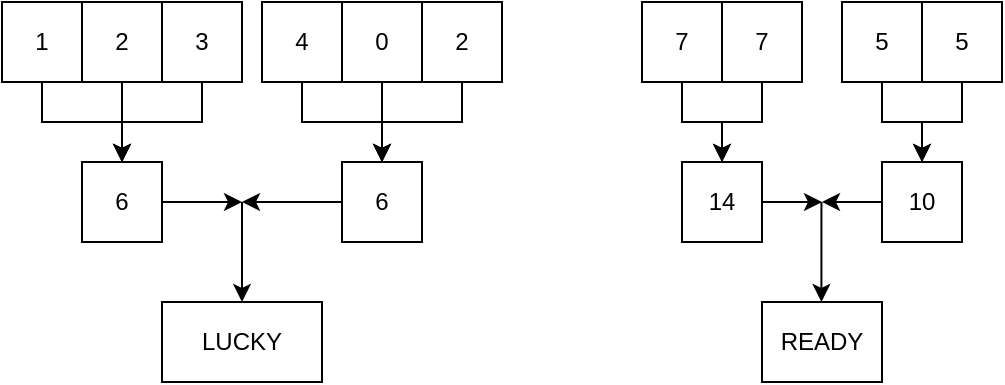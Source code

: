 <mxfile version="20.3.0" type="device"><diagram id="TE7dqf7MMseYx3sEQV6W" name="페이지-1"><mxGraphModel dx="813" dy="490" grid="1" gridSize="10" guides="1" tooltips="1" connect="1" arrows="1" fold="1" page="1" pageScale="1" pageWidth="10000" pageHeight="10000" math="0" shadow="0"><root><mxCell id="0"/><mxCell id="1" parent="0"/><mxCell id="DofB9mV9cuJX0vheHwYT-1" style="edgeStyle=orthogonalEdgeStyle;rounded=0;orthogonalLoop=1;jettySize=auto;html=1;" edge="1" parent="1" source="wYUqNoBv99o2A2HiQLB9-1" target="wYUqNoBv99o2A2HiQLB9-13"><mxGeometry relative="1" as="geometry"/></mxCell><mxCell id="wYUqNoBv99o2A2HiQLB9-1" value="1" style="rounded=0;whiteSpace=wrap;html=1;" parent="1" vertex="1"><mxGeometry x="40" y="40" width="40" height="40" as="geometry"/></mxCell><mxCell id="DofB9mV9cuJX0vheHwYT-2" style="edgeStyle=orthogonalEdgeStyle;rounded=0;orthogonalLoop=1;jettySize=auto;html=1;entryX=0.5;entryY=0;entryDx=0;entryDy=0;" edge="1" parent="1" source="wYUqNoBv99o2A2HiQLB9-2" target="wYUqNoBv99o2A2HiQLB9-13"><mxGeometry relative="1" as="geometry"/></mxCell><mxCell id="wYUqNoBv99o2A2HiQLB9-2" value="2" style="rounded=0;whiteSpace=wrap;html=1;" parent="1" vertex="1"><mxGeometry x="80" y="40" width="40" height="40" as="geometry"/></mxCell><mxCell id="DofB9mV9cuJX0vheHwYT-3" style="edgeStyle=orthogonalEdgeStyle;rounded=0;orthogonalLoop=1;jettySize=auto;html=1;entryX=0.5;entryY=0;entryDx=0;entryDy=0;" edge="1" parent="1" source="wYUqNoBv99o2A2HiQLB9-3" target="wYUqNoBv99o2A2HiQLB9-13"><mxGeometry relative="1" as="geometry"/></mxCell><mxCell id="wYUqNoBv99o2A2HiQLB9-3" value="3" style="rounded=0;whiteSpace=wrap;html=1;" parent="1" vertex="1"><mxGeometry x="120" y="40" width="40" height="40" as="geometry"/></mxCell><mxCell id="DofB9mV9cuJX0vheHwYT-4" style="edgeStyle=orthogonalEdgeStyle;rounded=0;orthogonalLoop=1;jettySize=auto;html=1;" edge="1" parent="1" source="wYUqNoBv99o2A2HiQLB9-4" target="wYUqNoBv99o2A2HiQLB9-14"><mxGeometry relative="1" as="geometry"/></mxCell><mxCell id="wYUqNoBv99o2A2HiQLB9-4" value="4" style="rounded=0;whiteSpace=wrap;html=1;" parent="1" vertex="1"><mxGeometry x="170" y="40" width="40" height="40" as="geometry"/></mxCell><mxCell id="DofB9mV9cuJX0vheHwYT-5" style="edgeStyle=orthogonalEdgeStyle;rounded=0;orthogonalLoop=1;jettySize=auto;html=1;entryX=0.5;entryY=0;entryDx=0;entryDy=0;" edge="1" parent="1" source="wYUqNoBv99o2A2HiQLB9-5" target="wYUqNoBv99o2A2HiQLB9-14"><mxGeometry relative="1" as="geometry"/></mxCell><mxCell id="wYUqNoBv99o2A2HiQLB9-5" value="0" style="rounded=0;whiteSpace=wrap;html=1;" parent="1" vertex="1"><mxGeometry x="210" y="40" width="40" height="40" as="geometry"/></mxCell><mxCell id="DofB9mV9cuJX0vheHwYT-6" style="edgeStyle=orthogonalEdgeStyle;rounded=0;orthogonalLoop=1;jettySize=auto;html=1;entryX=0.5;entryY=0;entryDx=0;entryDy=0;" edge="1" parent="1" source="wYUqNoBv99o2A2HiQLB9-6" target="wYUqNoBv99o2A2HiQLB9-14"><mxGeometry relative="1" as="geometry"/></mxCell><mxCell id="wYUqNoBv99o2A2HiQLB9-6" value="2" style="rounded=0;whiteSpace=wrap;html=1;" parent="1" vertex="1"><mxGeometry x="250" y="40" width="40" height="40" as="geometry"/></mxCell><mxCell id="DofB9mV9cuJX0vheHwYT-10" style="edgeStyle=orthogonalEdgeStyle;rounded=0;orthogonalLoop=1;jettySize=auto;html=1;" edge="1" parent="1" source="wYUqNoBv99o2A2HiQLB9-7" target="wYUqNoBv99o2A2HiQLB9-16"><mxGeometry relative="1" as="geometry"/></mxCell><mxCell id="wYUqNoBv99o2A2HiQLB9-7" value="7" style="rounded=0;whiteSpace=wrap;html=1;" parent="1" vertex="1"><mxGeometry x="360" y="40" width="40" height="40" as="geometry"/></mxCell><mxCell id="DofB9mV9cuJX0vheHwYT-11" style="edgeStyle=orthogonalEdgeStyle;rounded=0;orthogonalLoop=1;jettySize=auto;html=1;entryX=0.5;entryY=0;entryDx=0;entryDy=0;" edge="1" parent="1" source="wYUqNoBv99o2A2HiQLB9-8" target="wYUqNoBv99o2A2HiQLB9-16"><mxGeometry relative="1" as="geometry"/></mxCell><mxCell id="wYUqNoBv99o2A2HiQLB9-8" value="7" style="rounded=0;whiteSpace=wrap;html=1;" parent="1" vertex="1"><mxGeometry x="400" y="40" width="40" height="40" as="geometry"/></mxCell><mxCell id="DofB9mV9cuJX0vheHwYT-12" style="edgeStyle=orthogonalEdgeStyle;rounded=0;orthogonalLoop=1;jettySize=auto;html=1;entryX=0.5;entryY=0;entryDx=0;entryDy=0;" edge="1" parent="1" source="wYUqNoBv99o2A2HiQLB9-10" target="wYUqNoBv99o2A2HiQLB9-17"><mxGeometry relative="1" as="geometry"/></mxCell><mxCell id="wYUqNoBv99o2A2HiQLB9-10" value="5" style="rounded=0;whiteSpace=wrap;html=1;" parent="1" vertex="1"><mxGeometry x="460" y="40" width="40" height="40" as="geometry"/></mxCell><mxCell id="DofB9mV9cuJX0vheHwYT-13" style="edgeStyle=orthogonalEdgeStyle;rounded=0;orthogonalLoop=1;jettySize=auto;html=1;entryX=0.5;entryY=0;entryDx=0;entryDy=0;" edge="1" parent="1" source="wYUqNoBv99o2A2HiQLB9-11" target="wYUqNoBv99o2A2HiQLB9-17"><mxGeometry relative="1" as="geometry"/></mxCell><mxCell id="wYUqNoBv99o2A2HiQLB9-11" value="5" style="rounded=0;whiteSpace=wrap;html=1;" parent="1" vertex="1"><mxGeometry x="500" y="40" width="40" height="40" as="geometry"/></mxCell><mxCell id="DofB9mV9cuJX0vheHwYT-7" style="edgeStyle=orthogonalEdgeStyle;rounded=0;orthogonalLoop=1;jettySize=auto;html=1;" edge="1" parent="1" source="wYUqNoBv99o2A2HiQLB9-13"><mxGeometry relative="1" as="geometry"><mxPoint x="160" y="140" as="targetPoint"/></mxGeometry></mxCell><mxCell id="wYUqNoBv99o2A2HiQLB9-13" value="6" style="rounded=0;whiteSpace=wrap;html=1;" parent="1" vertex="1"><mxGeometry x="80" y="120" width="40" height="40" as="geometry"/></mxCell><mxCell id="DofB9mV9cuJX0vheHwYT-8" style="edgeStyle=orthogonalEdgeStyle;rounded=0;orthogonalLoop=1;jettySize=auto;html=1;" edge="1" parent="1" source="wYUqNoBv99o2A2HiQLB9-14"><mxGeometry relative="1" as="geometry"><mxPoint x="160" y="140" as="targetPoint"/></mxGeometry></mxCell><mxCell id="wYUqNoBv99o2A2HiQLB9-14" value="6" style="rounded=0;whiteSpace=wrap;html=1;" parent="1" vertex="1"><mxGeometry x="210" y="120" width="40" height="40" as="geometry"/></mxCell><mxCell id="DofB9mV9cuJX0vheHwYT-14" style="edgeStyle=orthogonalEdgeStyle;rounded=0;orthogonalLoop=1;jettySize=auto;html=1;" edge="1" parent="1" source="wYUqNoBv99o2A2HiQLB9-16"><mxGeometry relative="1" as="geometry"><mxPoint x="450" y="140" as="targetPoint"/></mxGeometry></mxCell><mxCell id="wYUqNoBv99o2A2HiQLB9-16" value="14" style="rounded=0;whiteSpace=wrap;html=1;" parent="1" vertex="1"><mxGeometry x="380" y="120" width="40" height="40" as="geometry"/></mxCell><mxCell id="DofB9mV9cuJX0vheHwYT-15" style="edgeStyle=orthogonalEdgeStyle;rounded=0;orthogonalLoop=1;jettySize=auto;html=1;" edge="1" parent="1" source="wYUqNoBv99o2A2HiQLB9-17"><mxGeometry relative="1" as="geometry"><mxPoint x="450" y="140" as="targetPoint"/></mxGeometry></mxCell><mxCell id="wYUqNoBv99o2A2HiQLB9-17" value="10" style="rounded=0;whiteSpace=wrap;html=1;" parent="1" vertex="1"><mxGeometry x="480" y="120" width="40" height="40" as="geometry"/></mxCell><mxCell id="wYUqNoBv99o2A2HiQLB9-18" value="LUCKY" style="rounded=0;whiteSpace=wrap;html=1;" parent="1" vertex="1"><mxGeometry x="120" y="190" width="80" height="40" as="geometry"/></mxCell><mxCell id="wYUqNoBv99o2A2HiQLB9-19" value="READY" style="rounded=0;whiteSpace=wrap;html=1;" parent="1" vertex="1"><mxGeometry x="420" y="190" width="60" height="40" as="geometry"/></mxCell><mxCell id="DofB9mV9cuJX0vheHwYT-9" value="" style="endArrow=classic;html=1;rounded=0;entryX=0.5;entryY=0;entryDx=0;entryDy=0;" edge="1" parent="1" target="wYUqNoBv99o2A2HiQLB9-18"><mxGeometry width="50" height="50" relative="1" as="geometry"><mxPoint x="160" y="140" as="sourcePoint"/><mxPoint x="340" y="200" as="targetPoint"/></mxGeometry></mxCell><mxCell id="DofB9mV9cuJX0vheHwYT-16" value="" style="endArrow=classic;html=1;rounded=0;entryX=0.5;entryY=0;entryDx=0;entryDy=0;" edge="1" parent="1"><mxGeometry width="50" height="50" relative="1" as="geometry"><mxPoint x="449.71" y="140" as="sourcePoint"/><mxPoint x="449.71" y="190" as="targetPoint"/></mxGeometry></mxCell></root></mxGraphModel></diagram></mxfile>